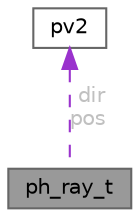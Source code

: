 digraph "ph_ray_t"
{
 // LATEX_PDF_SIZE
  bgcolor="transparent";
  edge [fontname=Helvetica,fontsize=10,labelfontname=Helvetica,labelfontsize=10];
  node [fontname=Helvetica,fontsize=10,shape=box,height=0.2,width=0.4];
  Node1 [id="Node000001",label="ph_ray_t",height=0.2,width=0.4,color="gray40", fillcolor="grey60", style="filled", fontcolor="black",tooltip="A ray (directed line segment)"];
  Node2 -> Node1 [id="edge1_Node000001_Node000002",dir="back",color="darkorchid3",style="dashed",tooltip=" ",label=" dir\npos",fontcolor="grey" ];
  Node2 [id="Node000002",label="pv2",height=0.2,width=0.4,color="gray40", fillcolor="white", style="filled",URL="$structpv2.html",tooltip="A 2D vector."];
}

